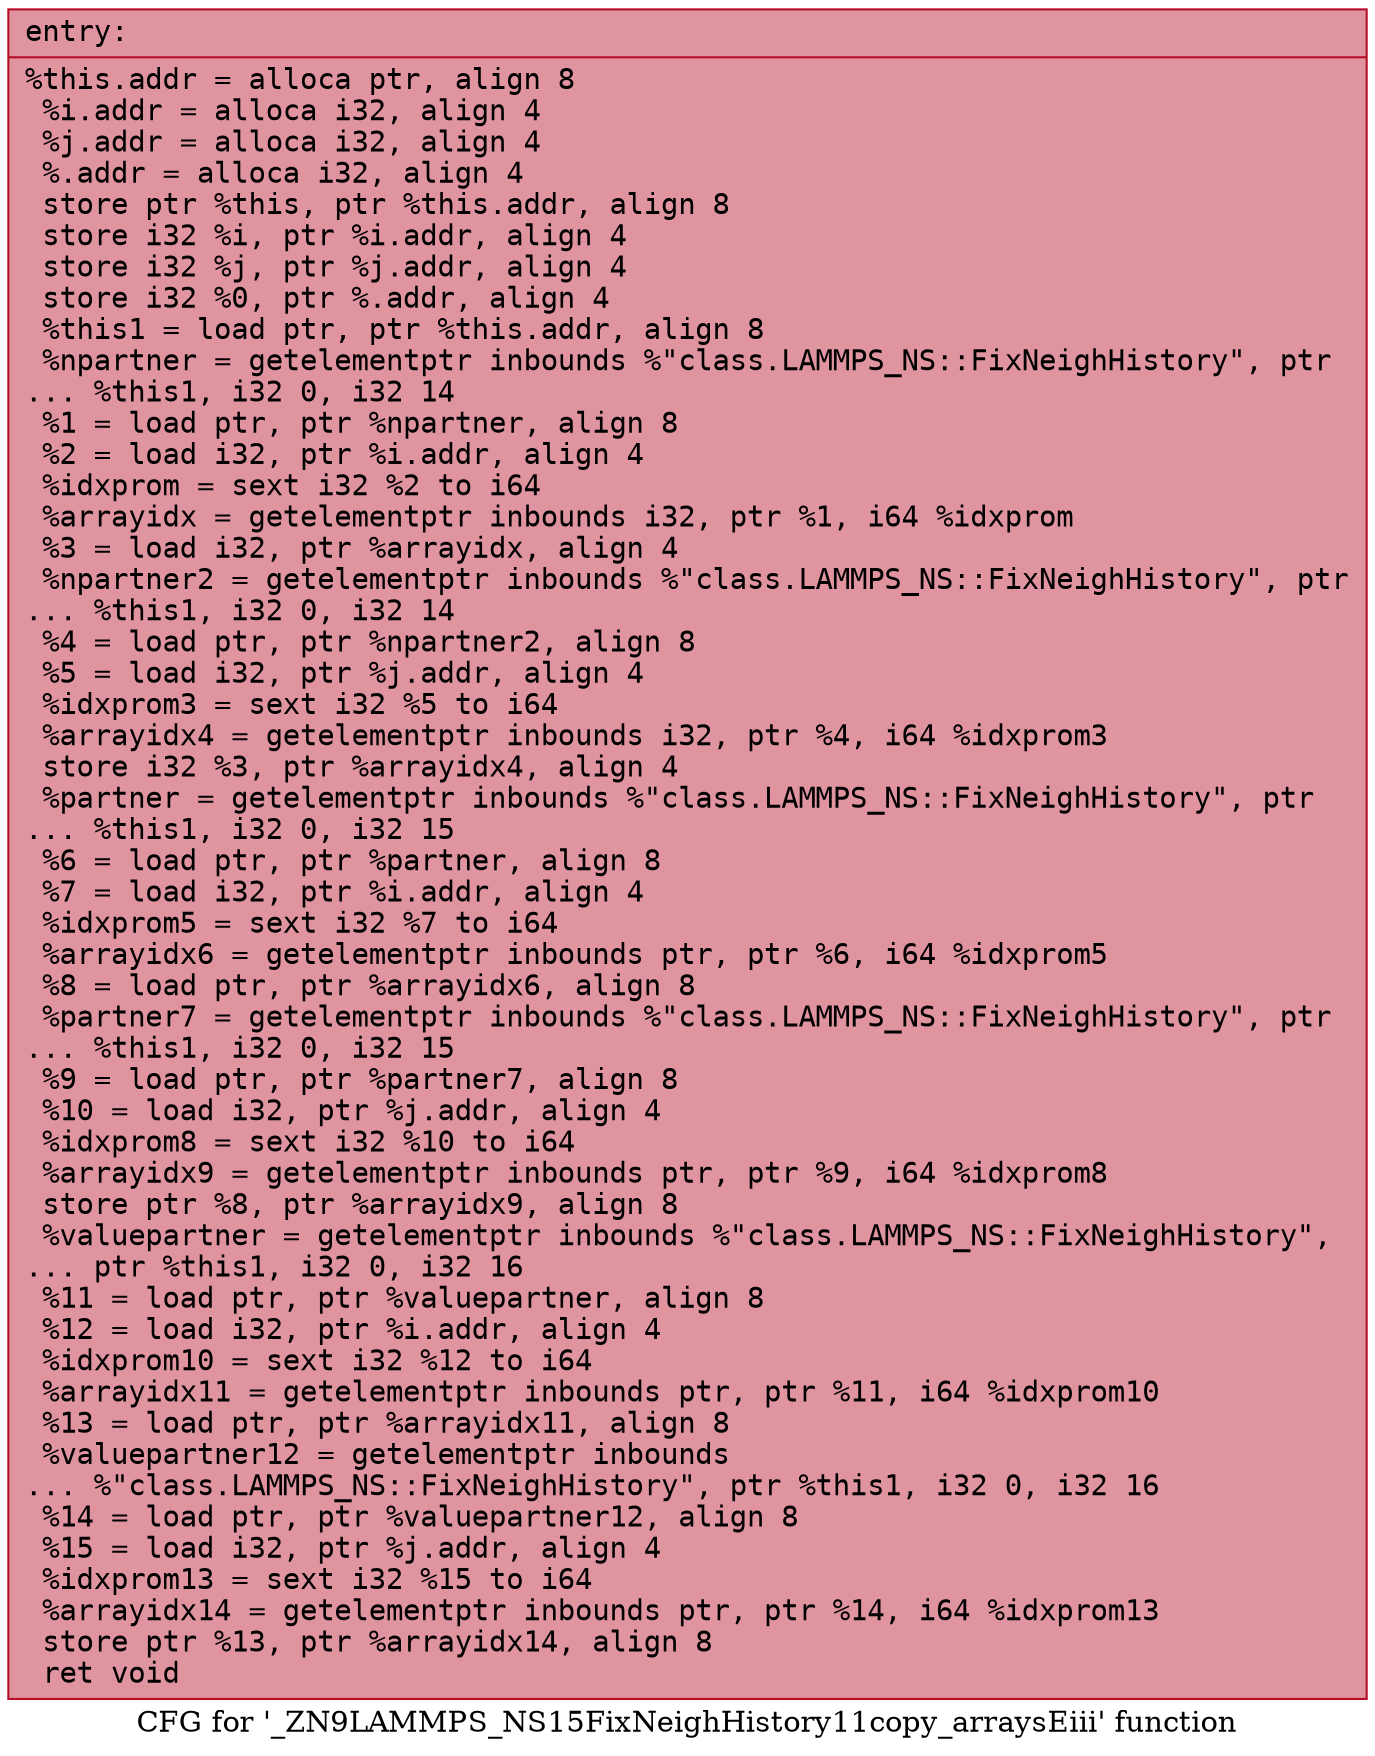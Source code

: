 digraph "CFG for '_ZN9LAMMPS_NS15FixNeighHistory11copy_arraysEiii' function" {
	label="CFG for '_ZN9LAMMPS_NS15FixNeighHistory11copy_arraysEiii' function";

	Node0x556119abde70 [shape=record,color="#b70d28ff", style=filled, fillcolor="#b70d2870" fontname="Courier",label="{entry:\l|  %this.addr = alloca ptr, align 8\l  %i.addr = alloca i32, align 4\l  %j.addr = alloca i32, align 4\l  %.addr = alloca i32, align 4\l  store ptr %this, ptr %this.addr, align 8\l  store i32 %i, ptr %i.addr, align 4\l  store i32 %j, ptr %j.addr, align 4\l  store i32 %0, ptr %.addr, align 4\l  %this1 = load ptr, ptr %this.addr, align 8\l  %npartner = getelementptr inbounds %\"class.LAMMPS_NS::FixNeighHistory\", ptr\l... %this1, i32 0, i32 14\l  %1 = load ptr, ptr %npartner, align 8\l  %2 = load i32, ptr %i.addr, align 4\l  %idxprom = sext i32 %2 to i64\l  %arrayidx = getelementptr inbounds i32, ptr %1, i64 %idxprom\l  %3 = load i32, ptr %arrayidx, align 4\l  %npartner2 = getelementptr inbounds %\"class.LAMMPS_NS::FixNeighHistory\", ptr\l... %this1, i32 0, i32 14\l  %4 = load ptr, ptr %npartner2, align 8\l  %5 = load i32, ptr %j.addr, align 4\l  %idxprom3 = sext i32 %5 to i64\l  %arrayidx4 = getelementptr inbounds i32, ptr %4, i64 %idxprom3\l  store i32 %3, ptr %arrayidx4, align 4\l  %partner = getelementptr inbounds %\"class.LAMMPS_NS::FixNeighHistory\", ptr\l... %this1, i32 0, i32 15\l  %6 = load ptr, ptr %partner, align 8\l  %7 = load i32, ptr %i.addr, align 4\l  %idxprom5 = sext i32 %7 to i64\l  %arrayidx6 = getelementptr inbounds ptr, ptr %6, i64 %idxprom5\l  %8 = load ptr, ptr %arrayidx6, align 8\l  %partner7 = getelementptr inbounds %\"class.LAMMPS_NS::FixNeighHistory\", ptr\l... %this1, i32 0, i32 15\l  %9 = load ptr, ptr %partner7, align 8\l  %10 = load i32, ptr %j.addr, align 4\l  %idxprom8 = sext i32 %10 to i64\l  %arrayidx9 = getelementptr inbounds ptr, ptr %9, i64 %idxprom8\l  store ptr %8, ptr %arrayidx9, align 8\l  %valuepartner = getelementptr inbounds %\"class.LAMMPS_NS::FixNeighHistory\",\l... ptr %this1, i32 0, i32 16\l  %11 = load ptr, ptr %valuepartner, align 8\l  %12 = load i32, ptr %i.addr, align 4\l  %idxprom10 = sext i32 %12 to i64\l  %arrayidx11 = getelementptr inbounds ptr, ptr %11, i64 %idxprom10\l  %13 = load ptr, ptr %arrayidx11, align 8\l  %valuepartner12 = getelementptr inbounds\l... %\"class.LAMMPS_NS::FixNeighHistory\", ptr %this1, i32 0, i32 16\l  %14 = load ptr, ptr %valuepartner12, align 8\l  %15 = load i32, ptr %j.addr, align 4\l  %idxprom13 = sext i32 %15 to i64\l  %arrayidx14 = getelementptr inbounds ptr, ptr %14, i64 %idxprom13\l  store ptr %13, ptr %arrayidx14, align 8\l  ret void\l}"];
}
